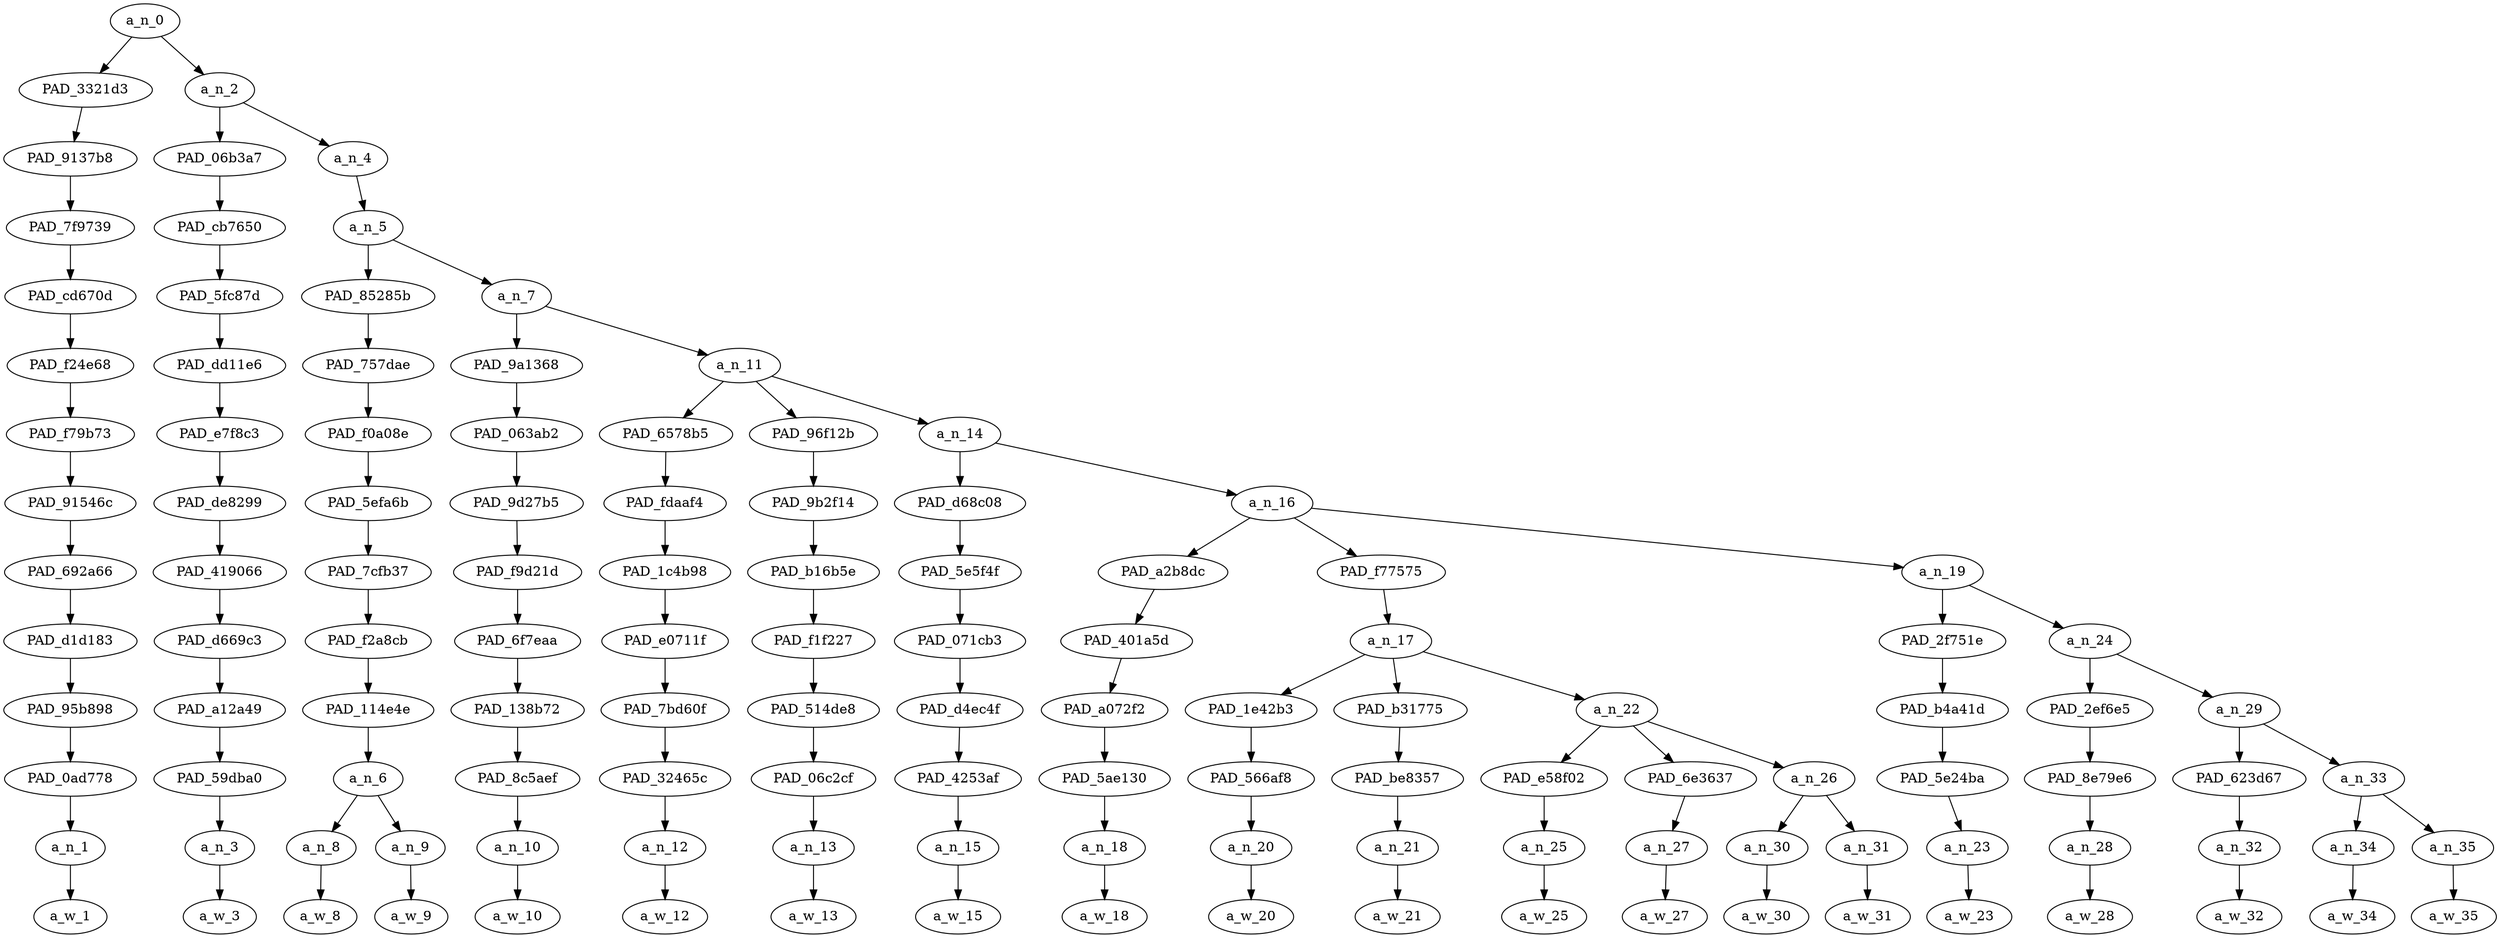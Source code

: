 strict digraph "" {
	a_n_0	[div_dir=1,
		index=0,
		level=13,
		pos="1.2515190972222223,13!",
		text_span="[0, 1, 2, 3, 4, 5, 6, 7, 8, 9, 10, 11, 12, 13, 14, 15, 16, 17, 18, 19]",
		value=0.99999999];
	PAD_3321d3	[div_dir=1,
		index=0,
		level=12,
		pos="0.0,12!",
		text_span="[0]",
		value=0.03754442];
	a_n_0 -> PAD_3321d3;
	a_n_2	[div_dir=1,
		index=1,
		level=12,
		pos="2.5030381944444446,12!",
		text_span="[1, 2, 3, 4, 5, 6, 7, 8, 9, 10, 11, 12, 13, 14, 15, 16, 17, 18, 19]",
		value=0.96177210];
	a_n_0 -> a_n_2;
	PAD_9137b8	[div_dir=1,
		index=0,
		level=11,
		pos="0.0,11!",
		text_span="[0]",
		value=0.03754442];
	PAD_3321d3 -> PAD_9137b8;
	PAD_7f9739	[div_dir=1,
		index=0,
		level=10,
		pos="0.0,10!",
		text_span="[0]",
		value=0.03754442];
	PAD_9137b8 -> PAD_7f9739;
	PAD_cd670d	[div_dir=1,
		index=0,
		level=9,
		pos="0.0,9!",
		text_span="[0]",
		value=0.03754442];
	PAD_7f9739 -> PAD_cd670d;
	PAD_f24e68	[div_dir=1,
		index=0,
		level=8,
		pos="0.0,8!",
		text_span="[0]",
		value=0.03754442];
	PAD_cd670d -> PAD_f24e68;
	PAD_f79b73	[div_dir=1,
		index=0,
		level=7,
		pos="0.0,7!",
		text_span="[0]",
		value=0.03754442];
	PAD_f24e68 -> PAD_f79b73;
	PAD_91546c	[div_dir=1,
		index=0,
		level=6,
		pos="0.0,6!",
		text_span="[0]",
		value=0.03754442];
	PAD_f79b73 -> PAD_91546c;
	PAD_692a66	[div_dir=1,
		index=0,
		level=5,
		pos="0.0,5!",
		text_span="[0]",
		value=0.03754442];
	PAD_91546c -> PAD_692a66;
	PAD_d1d183	[div_dir=1,
		index=0,
		level=4,
		pos="0.0,4!",
		text_span="[0]",
		value=0.03754442];
	PAD_692a66 -> PAD_d1d183;
	PAD_95b898	[div_dir=1,
		index=0,
		level=3,
		pos="0.0,3!",
		text_span="[0]",
		value=0.03754442];
	PAD_d1d183 -> PAD_95b898;
	PAD_0ad778	[div_dir=1,
		index=0,
		level=2,
		pos="0.0,2!",
		text_span="[0]",
		value=0.03754442];
	PAD_95b898 -> PAD_0ad778;
	a_n_1	[div_dir=1,
		index=0,
		level=1,
		pos="0.0,1!",
		text_span="[0]",
		value=0.03754442];
	PAD_0ad778 -> a_n_1;
	a_w_1	[div_dir=0,
		index=0,
		level=0,
		pos="0,0!",
		text_span="[0]",
		value=i];
	a_n_1 -> a_w_1;
	PAD_06b3a7	[div_dir=1,
		index=1,
		level=11,
		pos="1.0,11!",
		text_span="[1]",
		value=0.05864942];
	a_n_2 -> PAD_06b3a7;
	a_n_4	[div_dir=1,
		index=2,
		level=11,
		pos="4.006076388888889,11!",
		text_span="[2, 3, 4, 5, 6, 7, 8, 9, 10, 11, 12, 13, 14, 15, 16, 17, 18, 19]",
		value=0.90249266];
	a_n_2 -> a_n_4;
	PAD_cb7650	[div_dir=1,
		index=1,
		level=10,
		pos="1.0,10!",
		text_span="[1]",
		value=0.05864942];
	PAD_06b3a7 -> PAD_cb7650;
	PAD_5fc87d	[div_dir=1,
		index=1,
		level=9,
		pos="1.0,9!",
		text_span="[1]",
		value=0.05864942];
	PAD_cb7650 -> PAD_5fc87d;
	PAD_dd11e6	[div_dir=1,
		index=1,
		level=8,
		pos="1.0,8!",
		text_span="[1]",
		value=0.05864942];
	PAD_5fc87d -> PAD_dd11e6;
	PAD_e7f8c3	[div_dir=1,
		index=1,
		level=7,
		pos="1.0,7!",
		text_span="[1]",
		value=0.05864942];
	PAD_dd11e6 -> PAD_e7f8c3;
	PAD_de8299	[div_dir=1,
		index=1,
		level=6,
		pos="1.0,6!",
		text_span="[1]",
		value=0.05864942];
	PAD_e7f8c3 -> PAD_de8299;
	PAD_419066	[div_dir=1,
		index=1,
		level=5,
		pos="1.0,5!",
		text_span="[1]",
		value=0.05864942];
	PAD_de8299 -> PAD_419066;
	PAD_d669c3	[div_dir=1,
		index=1,
		level=4,
		pos="1.0,4!",
		text_span="[1]",
		value=0.05864942];
	PAD_419066 -> PAD_d669c3;
	PAD_a12a49	[div_dir=1,
		index=1,
		level=3,
		pos="1.0,3!",
		text_span="[1]",
		value=0.05864942];
	PAD_d669c3 -> PAD_a12a49;
	PAD_59dba0	[div_dir=1,
		index=1,
		level=2,
		pos="1.0,2!",
		text_span="[1]",
		value=0.05864942];
	PAD_a12a49 -> PAD_59dba0;
	a_n_3	[div_dir=1,
		index=1,
		level=1,
		pos="1.0,1!",
		text_span="[1]",
		value=0.05864942];
	PAD_59dba0 -> a_n_3;
	a_w_3	[div_dir=0,
		index=1,
		level=0,
		pos="1,0!",
		text_span="[1]",
		value=wish];
	a_n_3 -> a_w_3;
	a_n_5	[div_dir=1,
		index=2,
		level=10,
		pos="4.006076388888889,10!",
		text_span="[2, 3, 4, 5, 6, 7, 8, 9, 10, 11, 12, 13, 14, 15, 16, 17, 18, 19]",
		value=0.90196030];
	a_n_4 -> a_n_5;
	PAD_85285b	[div_dir=1,
		index=2,
		level=9,
		pos="2.5,9!",
		text_span="[2, 3]",
		value=0.23122917];
	a_n_5 -> PAD_85285b;
	a_n_7	[div_dir=1,
		index=3,
		level=9,
		pos="5.512152777777779,9!",
		text_span="[4, 5, 6, 7, 8, 9, 10, 11, 12, 13, 14, 15, 16, 17, 18, 19]",
		value=0.67019878];
	a_n_5 -> a_n_7;
	PAD_757dae	[div_dir=1,
		index=2,
		level=8,
		pos="2.5,8!",
		text_span="[2, 3]",
		value=0.23122917];
	PAD_85285b -> PAD_757dae;
	PAD_f0a08e	[div_dir=1,
		index=2,
		level=7,
		pos="2.5,7!",
		text_span="[2, 3]",
		value=0.23122917];
	PAD_757dae -> PAD_f0a08e;
	PAD_5efa6b	[div_dir=1,
		index=2,
		level=6,
		pos="2.5,6!",
		text_span="[2, 3]",
		value=0.23122917];
	PAD_f0a08e -> PAD_5efa6b;
	PAD_7cfb37	[div_dir=1,
		index=2,
		level=5,
		pos="2.5,5!",
		text_span="[2, 3]",
		value=0.23122917];
	PAD_5efa6b -> PAD_7cfb37;
	PAD_f2a8cb	[div_dir=1,
		index=2,
		level=4,
		pos="2.5,4!",
		text_span="[2, 3]",
		value=0.23122917];
	PAD_7cfb37 -> PAD_f2a8cb;
	PAD_114e4e	[div_dir=1,
		index=2,
		level=3,
		pos="2.5,3!",
		text_span="[2, 3]",
		value=0.23122917];
	PAD_f2a8cb -> PAD_114e4e;
	a_n_6	[div_dir=1,
		index=2,
		level=2,
		pos="2.5,2!",
		text_span="[2, 3]",
		value=0.23122917];
	PAD_114e4e -> a_n_6;
	a_n_8	[div_dir=1,
		index=2,
		level=1,
		pos="2.0,1!",
		text_span="[2]",
		value=0.03636942];
	a_n_6 -> a_n_8;
	a_n_9	[div_dir=1,
		index=3,
		level=1,
		pos="3.0,1!",
		text_span="[3]",
		value=0.19414004];
	a_n_6 -> a_n_9;
	a_w_8	[div_dir=0,
		index=2,
		level=0,
		pos="2,0!",
		text_span="[2]",
		value=this];
	a_n_8 -> a_w_8;
	a_w_9	[div_dir=0,
		index=3,
		level=0,
		pos="3,0!",
		text_span="[3]",
		value=faggot];
	a_n_9 -> a_w_9;
	PAD_9a1368	[div_dir=1,
		index=3,
		level=8,
		pos="4.0,8!",
		text_span="[4]",
		value=0.02789420];
	a_n_7 -> PAD_9a1368;
	a_n_11	[div_dir=1,
		index=4,
		level=8,
		pos="7.024305555555556,8!",
		text_span="[5, 6, 7, 8, 9, 10, 11, 12, 13, 14, 15, 16, 17, 18, 19]",
		value=0.64204369];
	a_n_7 -> a_n_11;
	PAD_063ab2	[div_dir=1,
		index=3,
		level=7,
		pos="4.0,7!",
		text_span="[4]",
		value=0.02789420];
	PAD_9a1368 -> PAD_063ab2;
	PAD_9d27b5	[div_dir=1,
		index=3,
		level=6,
		pos="4.0,6!",
		text_span="[4]",
		value=0.02789420];
	PAD_063ab2 -> PAD_9d27b5;
	PAD_f9d21d	[div_dir=1,
		index=3,
		level=5,
		pos="4.0,5!",
		text_span="[4]",
		value=0.02789420];
	PAD_9d27b5 -> PAD_f9d21d;
	PAD_6f7eaa	[div_dir=1,
		index=3,
		level=4,
		pos="4.0,4!",
		text_span="[4]",
		value=0.02789420];
	PAD_f9d21d -> PAD_6f7eaa;
	PAD_138b72	[div_dir=1,
		index=3,
		level=3,
		pos="4.0,3!",
		text_span="[4]",
		value=0.02789420];
	PAD_6f7eaa -> PAD_138b72;
	PAD_8c5aef	[div_dir=1,
		index=3,
		level=2,
		pos="4.0,2!",
		text_span="[4]",
		value=0.02789420];
	PAD_138b72 -> PAD_8c5aef;
	a_n_10	[div_dir=1,
		index=4,
		level=1,
		pos="4.0,1!",
		text_span="[4]",
		value=0.02789420];
	PAD_8c5aef -> a_n_10;
	a_w_10	[div_dir=0,
		index=4,
		level=0,
		pos="4,0!",
		text_span="[4]",
		value=would];
	a_n_10 -> a_w_10;
	PAD_6578b5	[div_dir=1,
		index=4,
		level=7,
		pos="5.0,7!",
		text_span="[5]",
		value=0.04365793];
	a_n_11 -> PAD_6578b5;
	PAD_96f12b	[div_dir=1,
		index=5,
		level=7,
		pos="6.0,7!",
		text_span="[6]",
		value=0.03275236];
	a_n_11 -> PAD_96f12b;
	a_n_14	[div_dir=1,
		index=6,
		level=7,
		pos="10.072916666666668,7!",
		text_span="[7, 8, 9, 10, 11, 12, 13, 14, 15, 16, 17, 18, 19]",
		value=0.56536687];
	a_n_11 -> a_n_14;
	PAD_fdaaf4	[div_dir=1,
		index=4,
		level=6,
		pos="5.0,6!",
		text_span="[5]",
		value=0.04365793];
	PAD_6578b5 -> PAD_fdaaf4;
	PAD_1c4b98	[div_dir=1,
		index=4,
		level=5,
		pos="5.0,5!",
		text_span="[5]",
		value=0.04365793];
	PAD_fdaaf4 -> PAD_1c4b98;
	PAD_e0711f	[div_dir=1,
		index=4,
		level=4,
		pos="5.0,4!",
		text_span="[5]",
		value=0.04365793];
	PAD_1c4b98 -> PAD_e0711f;
	PAD_7bd60f	[div_dir=1,
		index=4,
		level=3,
		pos="5.0,3!",
		text_span="[5]",
		value=0.04365793];
	PAD_e0711f -> PAD_7bd60f;
	PAD_32465c	[div_dir=1,
		index=4,
		level=2,
		pos="5.0,2!",
		text_span="[5]",
		value=0.04365793];
	PAD_7bd60f -> PAD_32465c;
	a_n_12	[div_dir=1,
		index=5,
		level=1,
		pos="5.0,1!",
		text_span="[5]",
		value=0.04365793];
	PAD_32465c -> a_n_12;
	a_w_12	[div_dir=0,
		index=5,
		level=0,
		pos="5,0!",
		text_span="[5]",
		value=die];
	a_n_12 -> a_w_12;
	PAD_9b2f14	[div_dir=1,
		index=5,
		level=6,
		pos="6.0,6!",
		text_span="[6]",
		value=0.03275236];
	PAD_96f12b -> PAD_9b2f14;
	PAD_b16b5e	[div_dir=1,
		index=5,
		level=5,
		pos="6.0,5!",
		text_span="[6]",
		value=0.03275236];
	PAD_9b2f14 -> PAD_b16b5e;
	PAD_f1f227	[div_dir=1,
		index=5,
		level=4,
		pos="6.0,4!",
		text_span="[6]",
		value=0.03275236];
	PAD_b16b5e -> PAD_f1f227;
	PAD_514de8	[div_dir=1,
		index=5,
		level=3,
		pos="6.0,3!",
		text_span="[6]",
		value=0.03275236];
	PAD_f1f227 -> PAD_514de8;
	PAD_06c2cf	[div_dir=1,
		index=5,
		level=2,
		pos="6.0,2!",
		text_span="[6]",
		value=0.03275236];
	PAD_514de8 -> PAD_06c2cf;
	a_n_13	[div_dir=1,
		index=6,
		level=1,
		pos="6.0,1!",
		text_span="[6]",
		value=0.03275236];
	PAD_06c2cf -> a_n_13;
	a_w_13	[div_dir=0,
		index=6,
		level=0,
		pos="6,0!",
		text_span="[6]",
		value=already];
	a_n_13 -> a_w_13;
	PAD_d68c08	[div_dir=1,
		index=6,
		level=6,
		pos="7.0,6!",
		text_span="[7]",
		value=0.03176677];
	a_n_14 -> PAD_d68c08;
	a_n_16	[div_dir=1,
		index=7,
		level=6,
		pos="13.145833333333334,6!",
		text_span="[8, 9, 10, 11, 12, 13, 14, 15, 16, 17, 18, 19]",
		value=0.53339803];
	a_n_14 -> a_n_16;
	PAD_5e5f4f	[div_dir=1,
		index=6,
		level=5,
		pos="7.0,5!",
		text_span="[7]",
		value=0.03176677];
	PAD_d68c08 -> PAD_5e5f4f;
	PAD_071cb3	[div_dir=1,
		index=6,
		level=4,
		pos="7.0,4!",
		text_span="[7]",
		value=0.03176677];
	PAD_5e5f4f -> PAD_071cb3;
	PAD_d4ec4f	[div_dir=1,
		index=6,
		level=3,
		pos="7.0,3!",
		text_span="[7]",
		value=0.03176677];
	PAD_071cb3 -> PAD_d4ec4f;
	PAD_4253af	[div_dir=1,
		index=6,
		level=2,
		pos="7.0,2!",
		text_span="[7]",
		value=0.03176677];
	PAD_d4ec4f -> PAD_4253af;
	a_n_15	[div_dir=1,
		index=7,
		level=1,
		pos="7.0,1!",
		text_span="[7]",
		value=0.03176677];
	PAD_4253af -> a_n_15;
	a_w_15	[div_dir=0,
		index=7,
		level=0,
		pos="7,0!",
		text_span="[7]",
		value=someone];
	a_n_15 -> a_w_15;
	PAD_a2b8dc	[div_dir=-1,
		index=8,
		level=5,
		pos="14.0,5!",
		text_span="[14]",
		value=0.02627029];
	a_n_16 -> PAD_a2b8dc;
	PAD_f77575	[div_dir=1,
		index=7,
		level=5,
		pos="9.5,5!",
		text_span="[8, 9, 10, 11, 12, 13]",
		value=0.34055713];
	a_n_16 -> PAD_f77575;
	a_n_19	[div_dir=1,
		index=9,
		level=5,
		pos="15.9375,5!",
		text_span="[15, 16, 17, 18, 19]",
		value=0.16638243];
	a_n_16 -> a_n_19;
	PAD_401a5d	[div_dir=-1,
		index=8,
		level=4,
		pos="14.0,4!",
		text_span="[14]",
		value=0.02627029];
	PAD_a2b8dc -> PAD_401a5d;
	PAD_a072f2	[div_dir=-1,
		index=10,
		level=3,
		pos="14.0,3!",
		text_span="[14]",
		value=0.02627029];
	PAD_401a5d -> PAD_a072f2;
	PAD_5ae130	[div_dir=-1,
		index=12,
		level=2,
		pos="14.0,2!",
		text_span="[14]",
		value=0.02627029];
	PAD_a072f2 -> PAD_5ae130;
	a_n_18	[div_dir=-1,
		index=14,
		level=1,
		pos="14.0,1!",
		text_span="[14]",
		value=0.02627029];
	PAD_5ae130 -> a_n_18;
	a_w_18	[div_dir=0,
		index=14,
		level=0,
		pos="14,0!",
		text_span="[14]",
		value=and];
	a_n_18 -> a_w_18;
	a_n_17	[div_dir=1,
		index=7,
		level=4,
		pos="9.5,4!",
		text_span="[8, 9, 10, 11, 12, 13]",
		value=0.34055713];
	PAD_f77575 -> a_n_17;
	PAD_1e42b3	[div_dir=1,
		index=7,
		level=3,
		pos="8.0,3!",
		text_span="[8]",
		value=0.03754162];
	a_n_17 -> PAD_1e42b3;
	PAD_b31775	[div_dir=-1,
		index=8,
		level=3,
		pos="9.0,3!",
		text_span="[9]",
		value=0.02439670];
	a_n_17 -> PAD_b31775;
	a_n_22	[div_dir=1,
		index=9,
		level=3,
		pos="11.5,3!",
		text_span="[10, 11, 12, 13]",
		value=0.27851243];
	a_n_17 -> a_n_22;
	PAD_566af8	[div_dir=1,
		index=7,
		level=2,
		pos="8.0,2!",
		text_span="[8]",
		value=0.03754162];
	PAD_1e42b3 -> PAD_566af8;
	a_n_20	[div_dir=1,
		index=8,
		level=1,
		pos="8.0,1!",
		text_span="[8]",
		value=0.03754162];
	PAD_566af8 -> a_n_20;
	a_w_20	[div_dir=0,
		index=8,
		level=0,
		pos="8,0!",
		text_span="[8]",
		value=send];
	a_n_20 -> a_w_20;
	PAD_be8357	[div_dir=-1,
		index=8,
		level=2,
		pos="9.0,2!",
		text_span="[9]",
		value=0.02439670];
	PAD_b31775 -> PAD_be8357;
	a_n_21	[div_dir=-1,
		index=9,
		level=1,
		pos="9.0,1!",
		text_span="[9]",
		value=0.02439670];
	PAD_be8357 -> a_n_21;
	a_w_21	[div_dir=0,
		index=9,
		level=0,
		pos="9,0!",
		text_span="[9]",
		value=him];
	a_n_21 -> a_w_21;
	PAD_e58f02	[div_dir=1,
		index=9,
		level=2,
		pos="10.0,2!",
		text_span="[10]",
		value=0.02423517];
	a_n_22 -> PAD_e58f02;
	PAD_6e3637	[div_dir=1,
		index=11,
		level=2,
		pos="13.0,2!",
		text_span="[13]",
		value=0.07091399];
	a_n_22 -> PAD_6e3637;
	a_n_26	[div_dir=-1,
		index=10,
		level=2,
		pos="11.5,2!",
		text_span="[11, 12]",
		value=0.18330605];
	a_n_22 -> a_n_26;
	a_n_25	[div_dir=1,
		index=10,
		level=1,
		pos="10.0,1!",
		text_span="[10]",
		value=0.02423517];
	PAD_e58f02 -> a_n_25;
	a_w_25	[div_dir=0,
		index=10,
		level=0,
		pos="10,0!",
		text_span="[10]",
		value=a];
	a_n_25 -> a_w_25;
	a_n_27	[div_dir=1,
		index=13,
		level=1,
		pos="13.0,1!",
		text_span="[13]",
		value=0.07091399];
	PAD_6e3637 -> a_n_27;
	a_w_27	[div_dir=0,
		index=13,
		level=0,
		pos="13,0!",
		text_span="[13]",
		value=gif];
	a_n_27 -> a_w_27;
	a_n_30	[div_dir=-1,
		index=11,
		level=1,
		pos="11.0,1!",
		text_span="[11]",
		value=0.07982794];
	a_n_26 -> a_n_30;
	a_n_31	[div_dir=-1,
		index=12,
		level=1,
		pos="12.0,1!",
		text_span="[12]",
		value=0.10342333];
	a_n_26 -> a_n_31;
	a_w_30	[div_dir=0,
		index=11,
		level=0,
		pos="11,0!",
		text_span="[11]",
		value=pepe];
	a_n_30 -> a_w_30;
	a_w_31	[div_dir=0,
		index=12,
		level=0,
		pos="12,0!",
		text_span="[12]",
		value=strobe];
	a_n_31 -> a_w_31;
	PAD_2f751e	[div_dir=1,
		index=9,
		level=4,
		pos="15.0,4!",
		text_span="[15]",
		value=0.02995206];
	a_n_19 -> PAD_2f751e;
	a_n_24	[div_dir=1,
		index=10,
		level=4,
		pos="16.875,4!",
		text_span="[16, 17, 18, 19]",
		value=0.13624127];
	a_n_19 -> a_n_24;
	PAD_b4a41d	[div_dir=1,
		index=11,
		level=3,
		pos="15.0,3!",
		text_span="[15]",
		value=0.02995206];
	PAD_2f751e -> PAD_b4a41d;
	PAD_5e24ba	[div_dir=1,
		index=13,
		level=2,
		pos="15.0,2!",
		text_span="[15]",
		value=0.02995206];
	PAD_b4a41d -> PAD_5e24ba;
	a_n_23	[div_dir=1,
		index=15,
		level=1,
		pos="15.0,1!",
		text_span="[15]",
		value=0.02995206];
	PAD_5e24ba -> a_n_23;
	a_w_23	[div_dir=0,
		index=15,
		level=0,
		pos="15,0!",
		text_span="[15]",
		value=cause];
	a_n_23 -> a_w_23;
	PAD_2ef6e5	[div_dir=-1,
		index=12,
		level=3,
		pos="16.0,3!",
		text_span="[16]",
		value=0.02561387];
	a_n_24 -> PAD_2ef6e5;
	a_n_29	[div_dir=1,
		index=13,
		level=3,
		pos="17.75,3!",
		text_span="[17, 18, 19]",
		value=0.11047083];
	a_n_24 -> a_n_29;
	PAD_8e79e6	[div_dir=-1,
		index=14,
		level=2,
		pos="16.0,2!",
		text_span="[16]",
		value=0.02561387];
	PAD_2ef6e5 -> PAD_8e79e6;
	a_n_28	[div_dir=-1,
		index=16,
		level=1,
		pos="16.0,1!",
		text_span="[16]",
		value=0.02561387];
	PAD_8e79e6 -> a_n_28;
	a_w_28	[div_dir=0,
		index=16,
		level=0,
		pos="16,0!",
		text_span="[16]",
		value=him1];
	a_n_28 -> a_w_28;
	PAD_623d67	[div_dir=1,
		index=15,
		level=2,
		pos="17.0,2!",
		text_span="[17]",
		value=0.02459570];
	a_n_29 -> PAD_623d67;
	a_n_33	[div_dir=1,
		index=16,
		level=2,
		pos="18.5,2!",
		text_span="[18, 19]",
		value=0.08566917];
	a_n_29 -> a_n_33;
	a_n_32	[div_dir=1,
		index=17,
		level=1,
		pos="17.0,1!",
		text_span="[17]",
		value=0.02459570];
	PAD_623d67 -> a_n_32;
	a_w_32	[div_dir=0,
		index=17,
		level=0,
		pos="17,0!",
		text_span="[17]",
		value=to];
	a_n_32 -> a_w_32;
	a_n_34	[div_dir=1,
		index=18,
		level=1,
		pos="18.0,1!",
		text_span="[18]",
		value=0.04730149];
	a_n_33 -> a_n_34;
	a_n_35	[div_dir=1,
		index=19,
		level=1,
		pos="19.0,1!",
		text_span="[19]",
		value=0.03815456];
	a_n_33 -> a_n_35;
	a_w_34	[div_dir=0,
		index=18,
		level=0,
		pos="18,0!",
		text_span="[18]",
		value=stroke];
	a_n_34 -> a_w_34;
	a_w_35	[div_dir=0,
		index=19,
		level=0,
		pos="19,0!",
		text_span="[19]",
		value=out];
	a_n_35 -> a_w_35;
}
